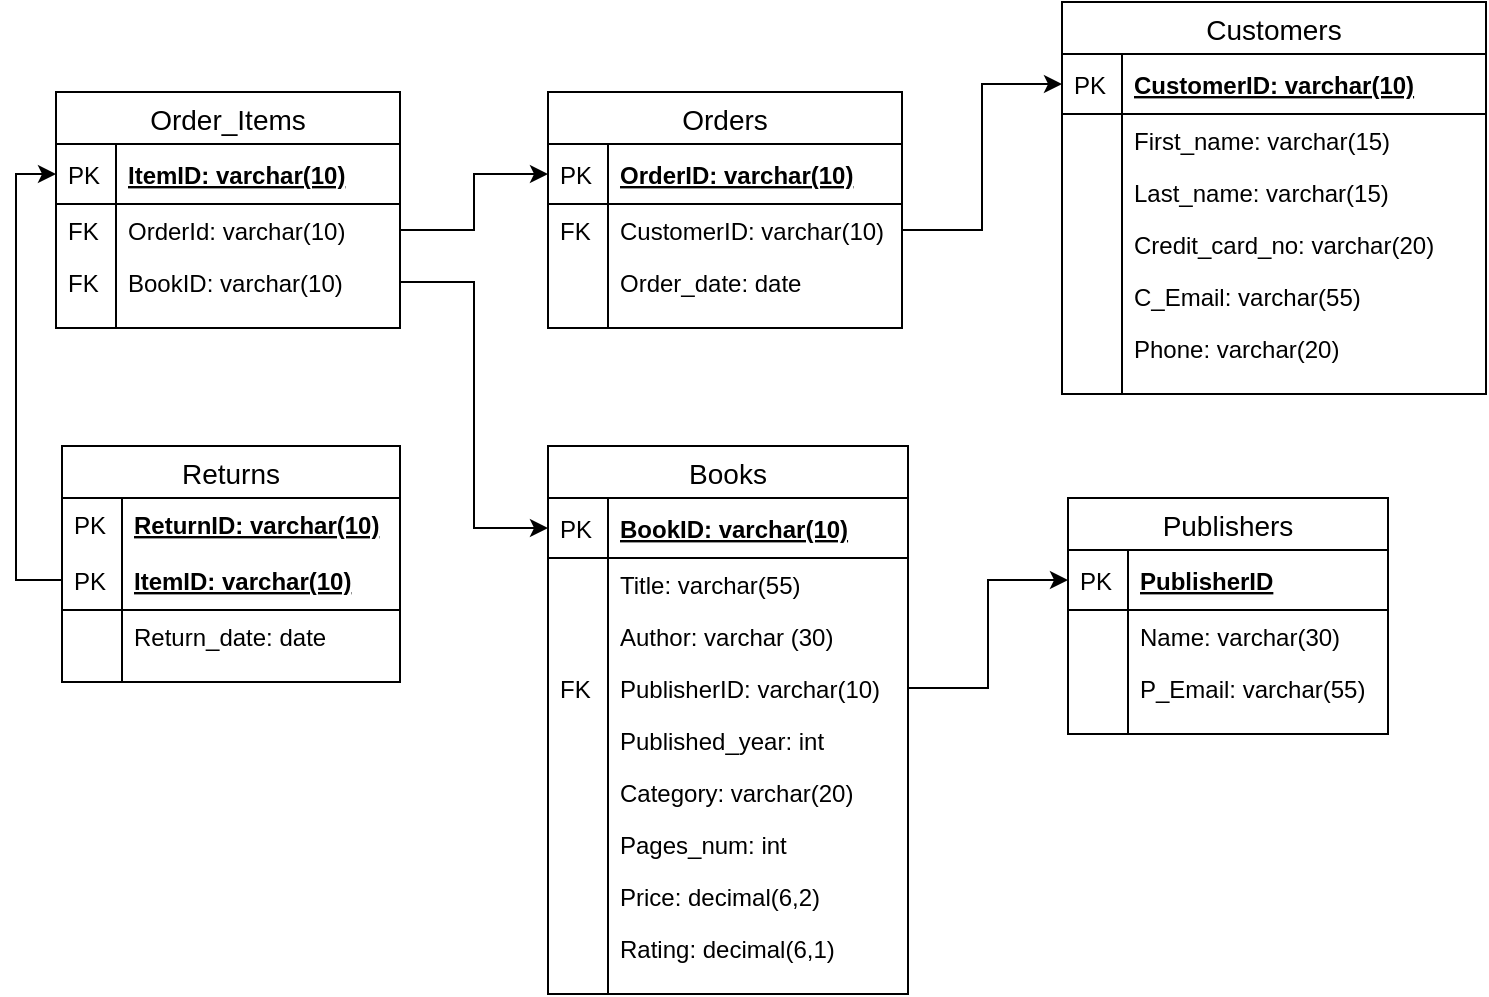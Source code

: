<mxfile version="12.9.9" type="device"><diagram id="mZx4OPnLml5MNhkzcP8c" name="Page-1"><mxGraphModel dx="1146" dy="563" grid="0" gridSize="10" guides="1" tooltips="1" connect="1" arrows="1" fold="1" page="0" pageScale="1" pageWidth="850" pageHeight="1100" math="0" shadow="0"><root><mxCell id="0"/><mxCell id="1" parent="0"/><mxCell id="bIdrEeDFS9KQ365flvOm-79" style="edgeStyle=orthogonalEdgeStyle;rounded=0;orthogonalLoop=1;jettySize=auto;html=1;entryX=0;entryY=0.5;entryDx=0;entryDy=0;" parent="1" source="bIdrEeDFS9KQ365flvOm-8" target="bIdrEeDFS9KQ365flvOm-65" edge="1"><mxGeometry relative="1" as="geometry"/></mxCell><mxCell id="bIdrEeDFS9KQ365flvOm-80" style="edgeStyle=orthogonalEdgeStyle;rounded=0;orthogonalLoop=1;jettySize=auto;html=1;entryX=0;entryY=0.5;entryDx=0;entryDy=0;" parent="1" source="bIdrEeDFS9KQ365flvOm-39" target="bIdrEeDFS9KQ365flvOm-2" edge="1"><mxGeometry relative="1" as="geometry"/></mxCell><mxCell id="bIdrEeDFS9KQ365flvOm-81" style="edgeStyle=orthogonalEdgeStyle;rounded=0;orthogonalLoop=1;jettySize=auto;html=1;entryX=0;entryY=0.5;entryDx=0;entryDy=0;" parent="1" source="bIdrEeDFS9KQ365flvOm-37" target="bIdrEeDFS9KQ365flvOm-21" edge="1"><mxGeometry relative="1" as="geometry"/></mxCell><mxCell id="bIdrEeDFS9KQ365flvOm-1" value="Books" style="swimlane;fontStyle=0;childLayout=stackLayout;horizontal=1;startSize=26;horizontalStack=0;resizeParent=1;resizeParentMax=0;resizeLast=0;collapsible=1;marginBottom=0;align=center;fontSize=14;" parent="1" vertex="1"><mxGeometry x="310" y="460" width="180" height="274" as="geometry"/></mxCell><mxCell id="bIdrEeDFS9KQ365flvOm-2" value="BookID: varchar(10)" style="shape=partialRectangle;top=0;left=0;right=0;bottom=1;align=left;verticalAlign=middle;fillColor=none;spacingLeft=34;spacingRight=4;overflow=hidden;rotatable=0;points=[[0,0.5],[1,0.5]];portConstraint=eastwest;dropTarget=0;fontStyle=5;fontSize=12;" parent="bIdrEeDFS9KQ365flvOm-1" vertex="1"><mxGeometry y="26" width="180" height="30" as="geometry"/></mxCell><mxCell id="bIdrEeDFS9KQ365flvOm-3" value="PK" style="shape=partialRectangle;top=0;left=0;bottom=0;fillColor=none;align=left;verticalAlign=middle;spacingLeft=4;spacingRight=4;overflow=hidden;rotatable=0;points=[];portConstraint=eastwest;part=1;fontSize=12;" parent="bIdrEeDFS9KQ365flvOm-2" vertex="1" connectable="0"><mxGeometry width="30" height="30" as="geometry"/></mxCell><mxCell id="bIdrEeDFS9KQ365flvOm-4" value="Title: varchar(55)" style="shape=partialRectangle;top=0;left=0;right=0;bottom=0;align=left;verticalAlign=top;fillColor=none;spacingLeft=34;spacingRight=4;overflow=hidden;rotatable=0;points=[[0,0.5],[1,0.5]];portConstraint=eastwest;dropTarget=0;fontSize=12;" parent="bIdrEeDFS9KQ365flvOm-1" vertex="1"><mxGeometry y="56" width="180" height="26" as="geometry"/></mxCell><mxCell id="bIdrEeDFS9KQ365flvOm-5" value="" style="shape=partialRectangle;top=0;left=0;bottom=0;fillColor=none;align=left;verticalAlign=top;spacingLeft=4;spacingRight=4;overflow=hidden;rotatable=0;points=[];portConstraint=eastwest;part=1;fontSize=12;" parent="bIdrEeDFS9KQ365flvOm-4" vertex="1" connectable="0"><mxGeometry width="30" height="26" as="geometry"/></mxCell><mxCell id="bIdrEeDFS9KQ365flvOm-6" value="Author: varchar (30)" style="shape=partialRectangle;top=0;left=0;right=0;bottom=0;align=left;verticalAlign=top;fillColor=none;spacingLeft=34;spacingRight=4;overflow=hidden;rotatable=0;points=[[0,0.5],[1,0.5]];portConstraint=eastwest;dropTarget=0;fontSize=12;" parent="bIdrEeDFS9KQ365flvOm-1" vertex="1"><mxGeometry y="82" width="180" height="26" as="geometry"/></mxCell><mxCell id="bIdrEeDFS9KQ365flvOm-7" value="" style="shape=partialRectangle;top=0;left=0;bottom=0;fillColor=none;align=left;verticalAlign=top;spacingLeft=4;spacingRight=4;overflow=hidden;rotatable=0;points=[];portConstraint=eastwest;part=1;fontSize=12;" parent="bIdrEeDFS9KQ365flvOm-6" vertex="1" connectable="0"><mxGeometry width="30" height="26" as="geometry"/></mxCell><mxCell id="bIdrEeDFS9KQ365flvOm-8" value="PublisherID: varchar(10)" style="shape=partialRectangle;top=0;left=0;right=0;bottom=0;align=left;verticalAlign=top;fillColor=none;spacingLeft=34;spacingRight=4;overflow=hidden;rotatable=0;points=[[0,0.5],[1,0.5]];portConstraint=eastwest;dropTarget=0;fontSize=12;" parent="bIdrEeDFS9KQ365flvOm-1" vertex="1"><mxGeometry y="108" width="180" height="26" as="geometry"/></mxCell><mxCell id="bIdrEeDFS9KQ365flvOm-9" value="FK" style="shape=partialRectangle;top=0;left=0;bottom=0;fillColor=none;align=left;verticalAlign=top;spacingLeft=4;spacingRight=4;overflow=hidden;rotatable=0;points=[];portConstraint=eastwest;part=1;fontSize=12;" parent="bIdrEeDFS9KQ365flvOm-8" vertex="1" connectable="0"><mxGeometry width="30" height="26" as="geometry"/></mxCell><mxCell id="bIdrEeDFS9KQ365flvOm-14" value="Published_year: int" style="shape=partialRectangle;top=0;left=0;right=0;bottom=0;align=left;verticalAlign=top;fillColor=none;spacingLeft=34;spacingRight=4;overflow=hidden;rotatable=0;points=[[0,0.5],[1,0.5]];portConstraint=eastwest;dropTarget=0;fontSize=12;" parent="bIdrEeDFS9KQ365flvOm-1" vertex="1"><mxGeometry y="134" width="180" height="26" as="geometry"/></mxCell><mxCell id="bIdrEeDFS9KQ365flvOm-15" value="" style="shape=partialRectangle;top=0;left=0;bottom=0;fillColor=none;align=left;verticalAlign=top;spacingLeft=4;spacingRight=4;overflow=hidden;rotatable=0;points=[];portConstraint=eastwest;part=1;fontSize=12;" parent="bIdrEeDFS9KQ365flvOm-14" vertex="1" connectable="0"><mxGeometry width="30" height="26" as="geometry"/></mxCell><mxCell id="ZnErtcaV5REf72DsmZmC-15" value="Category: varchar(20)" style="shape=partialRectangle;top=0;left=0;right=0;bottom=0;align=left;verticalAlign=top;fillColor=none;spacingLeft=34;spacingRight=4;overflow=hidden;rotatable=0;points=[[0,0.5],[1,0.5]];portConstraint=eastwest;dropTarget=0;fontSize=12;" vertex="1" parent="bIdrEeDFS9KQ365flvOm-1"><mxGeometry y="160" width="180" height="26" as="geometry"/></mxCell><mxCell id="ZnErtcaV5REf72DsmZmC-16" value="" style="shape=partialRectangle;top=0;left=0;bottom=0;fillColor=none;align=left;verticalAlign=top;spacingLeft=4;spacingRight=4;overflow=hidden;rotatable=0;points=[];portConstraint=eastwest;part=1;fontSize=12;" vertex="1" connectable="0" parent="ZnErtcaV5REf72DsmZmC-15"><mxGeometry width="30" height="26" as="geometry"/></mxCell><mxCell id="h80hIaRD6_Z6xbFLourX-1" value="Pages_num: int" style="shape=partialRectangle;top=0;left=0;right=0;bottom=0;align=left;verticalAlign=top;fillColor=none;spacingLeft=34;spacingRight=4;overflow=hidden;rotatable=0;points=[[0,0.5],[1,0.5]];portConstraint=eastwest;dropTarget=0;fontSize=12;" parent="bIdrEeDFS9KQ365flvOm-1" vertex="1"><mxGeometry y="186" width="180" height="26" as="geometry"/></mxCell><mxCell id="h80hIaRD6_Z6xbFLourX-2" value="" style="shape=partialRectangle;top=0;left=0;bottom=0;fillColor=none;align=left;verticalAlign=top;spacingLeft=4;spacingRight=4;overflow=hidden;rotatable=0;points=[];portConstraint=eastwest;part=1;fontSize=12;" parent="h80hIaRD6_Z6xbFLourX-1" vertex="1" connectable="0"><mxGeometry width="30" height="26" as="geometry"/></mxCell><mxCell id="bIdrEeDFS9KQ365flvOm-16" value="Price: decimal(6,2)" style="shape=partialRectangle;top=0;left=0;right=0;bottom=0;align=left;verticalAlign=top;fillColor=none;spacingLeft=34;spacingRight=4;overflow=hidden;rotatable=0;points=[[0,0.5],[1,0.5]];portConstraint=eastwest;dropTarget=0;fontSize=12;" parent="bIdrEeDFS9KQ365flvOm-1" vertex="1"><mxGeometry y="212" width="180" height="26" as="geometry"/></mxCell><mxCell id="bIdrEeDFS9KQ365flvOm-17" value="" style="shape=partialRectangle;top=0;left=0;bottom=0;fillColor=none;align=left;verticalAlign=top;spacingLeft=4;spacingRight=4;overflow=hidden;rotatable=0;points=[];portConstraint=eastwest;part=1;fontSize=12;" parent="bIdrEeDFS9KQ365flvOm-16" vertex="1" connectable="0"><mxGeometry width="30" height="26" as="geometry"/></mxCell><mxCell id="bIdrEeDFS9KQ365flvOm-18" value="Rating: decimal(6,1)" style="shape=partialRectangle;top=0;left=0;right=0;bottom=0;align=left;verticalAlign=top;fillColor=none;spacingLeft=34;spacingRight=4;overflow=hidden;rotatable=0;points=[[0,0.5],[1,0.5]];portConstraint=eastwest;dropTarget=0;fontSize=12;" parent="bIdrEeDFS9KQ365flvOm-1" vertex="1"><mxGeometry y="238" width="180" height="26" as="geometry"/></mxCell><mxCell id="bIdrEeDFS9KQ365flvOm-19" value="" style="shape=partialRectangle;top=0;left=0;bottom=0;fillColor=none;align=left;verticalAlign=top;spacingLeft=4;spacingRight=4;overflow=hidden;rotatable=0;points=[];portConstraint=eastwest;part=1;fontSize=12;" parent="bIdrEeDFS9KQ365flvOm-18" vertex="1" connectable="0"><mxGeometry width="30" height="26" as="geometry"/></mxCell><mxCell id="bIdrEeDFS9KQ365flvOm-45" value="" style="shape=partialRectangle;top=0;left=0;right=0;bottom=0;align=left;verticalAlign=top;fillColor=none;spacingLeft=34;spacingRight=4;overflow=hidden;rotatable=0;points=[[0,0.5],[1,0.5]];portConstraint=eastwest;dropTarget=0;fontSize=12;" parent="bIdrEeDFS9KQ365flvOm-1" vertex="1"><mxGeometry y="264" width="180" height="10" as="geometry"/></mxCell><mxCell id="bIdrEeDFS9KQ365flvOm-46" value="" style="shape=partialRectangle;top=0;left=0;bottom=0;fillColor=none;align=left;verticalAlign=top;spacingLeft=4;spacingRight=4;overflow=hidden;rotatable=0;points=[];portConstraint=eastwest;part=1;fontSize=12;" parent="bIdrEeDFS9KQ365flvOm-45" vertex="1" connectable="0"><mxGeometry width="30" height="10" as="geometry"/></mxCell><mxCell id="bIdrEeDFS9KQ365flvOm-93" style="edgeStyle=orthogonalEdgeStyle;rounded=0;orthogonalLoop=1;jettySize=auto;html=1;entryX=0;entryY=0.5;entryDx=0;entryDy=0;" parent="1" source="bIdrEeDFS9KQ365flvOm-23" target="bIdrEeDFS9KQ365flvOm-48" edge="1"><mxGeometry relative="1" as="geometry"/></mxCell><mxCell id="bIdrEeDFS9KQ365flvOm-64" value="Publishers" style="swimlane;fontStyle=0;childLayout=stackLayout;horizontal=1;startSize=26;horizontalStack=0;resizeParent=1;resizeParentMax=0;resizeLast=0;collapsible=1;marginBottom=0;align=center;fontSize=14;" parent="1" vertex="1"><mxGeometry x="570" y="486" width="160" height="118" as="geometry"/></mxCell><mxCell id="bIdrEeDFS9KQ365flvOm-65" value="PublisherID" style="shape=partialRectangle;top=0;left=0;right=0;bottom=1;align=left;verticalAlign=middle;fillColor=none;spacingLeft=34;spacingRight=4;overflow=hidden;rotatable=0;points=[[0,0.5],[1,0.5]];portConstraint=eastwest;dropTarget=0;fontStyle=5;fontSize=12;" parent="bIdrEeDFS9KQ365flvOm-64" vertex="1"><mxGeometry y="26" width="160" height="30" as="geometry"/></mxCell><mxCell id="bIdrEeDFS9KQ365flvOm-66" value="PK" style="shape=partialRectangle;top=0;left=0;bottom=0;fillColor=none;align=left;verticalAlign=middle;spacingLeft=4;spacingRight=4;overflow=hidden;rotatable=0;points=[];portConstraint=eastwest;part=1;fontSize=12;" parent="bIdrEeDFS9KQ365flvOm-65" vertex="1" connectable="0"><mxGeometry width="30" height="30" as="geometry"/></mxCell><mxCell id="bIdrEeDFS9KQ365flvOm-67" value="Name: varchar(30)" style="shape=partialRectangle;top=0;left=0;right=0;bottom=0;align=left;verticalAlign=top;fillColor=none;spacingLeft=34;spacingRight=4;overflow=hidden;rotatable=0;points=[[0,0.5],[1,0.5]];portConstraint=eastwest;dropTarget=0;fontSize=12;" parent="bIdrEeDFS9KQ365flvOm-64" vertex="1"><mxGeometry y="56" width="160" height="26" as="geometry"/></mxCell><mxCell id="bIdrEeDFS9KQ365flvOm-68" value="" style="shape=partialRectangle;top=0;left=0;bottom=0;fillColor=none;align=left;verticalAlign=top;spacingLeft=4;spacingRight=4;overflow=hidden;rotatable=0;points=[];portConstraint=eastwest;part=1;fontSize=12;" parent="bIdrEeDFS9KQ365flvOm-67" vertex="1" connectable="0"><mxGeometry width="30" height="26" as="geometry"/></mxCell><mxCell id="bIdrEeDFS9KQ365flvOm-75" value="P_Email: varchar(55)" style="shape=partialRectangle;top=0;left=0;right=0;bottom=0;align=left;verticalAlign=top;fillColor=none;spacingLeft=34;spacingRight=4;overflow=hidden;rotatable=0;points=[[0,0.5],[1,0.5]];portConstraint=eastwest;dropTarget=0;fontSize=12;" parent="bIdrEeDFS9KQ365flvOm-64" vertex="1"><mxGeometry y="82" width="160" height="26" as="geometry"/></mxCell><mxCell id="bIdrEeDFS9KQ365flvOm-76" value="" style="shape=partialRectangle;top=0;left=0;bottom=0;fillColor=none;align=left;verticalAlign=top;spacingLeft=4;spacingRight=4;overflow=hidden;rotatable=0;points=[];portConstraint=eastwest;part=1;fontSize=12;" parent="bIdrEeDFS9KQ365flvOm-75" vertex="1" connectable="0"><mxGeometry width="30" height="26" as="geometry"/></mxCell><mxCell id="bIdrEeDFS9KQ365flvOm-73" value="" style="shape=partialRectangle;top=0;left=0;right=0;bottom=0;align=left;verticalAlign=top;fillColor=none;spacingLeft=34;spacingRight=4;overflow=hidden;rotatable=0;points=[[0,0.5],[1,0.5]];portConstraint=eastwest;dropTarget=0;fontSize=12;" parent="bIdrEeDFS9KQ365flvOm-64" vertex="1"><mxGeometry y="108" width="160" height="10" as="geometry"/></mxCell><mxCell id="bIdrEeDFS9KQ365flvOm-74" value="" style="shape=partialRectangle;top=0;left=0;bottom=0;fillColor=none;align=left;verticalAlign=top;spacingLeft=4;spacingRight=4;overflow=hidden;rotatable=0;points=[];portConstraint=eastwest;part=1;fontSize=12;" parent="bIdrEeDFS9KQ365flvOm-73" vertex="1" connectable="0"><mxGeometry width="30" height="10" as="geometry"/></mxCell><mxCell id="bIdrEeDFS9KQ365flvOm-20" value="Orders" style="swimlane;fontStyle=0;childLayout=stackLayout;horizontal=1;startSize=26;horizontalStack=0;resizeParent=1;resizeParentMax=0;resizeLast=0;collapsible=1;marginBottom=0;align=center;fontSize=14;" parent="1" vertex="1"><mxGeometry x="310" y="283" width="177" height="118" as="geometry"/></mxCell><mxCell id="bIdrEeDFS9KQ365flvOm-21" value="OrderID: varchar(10)" style="shape=partialRectangle;top=0;left=0;right=0;bottom=1;align=left;verticalAlign=middle;fillColor=none;spacingLeft=34;spacingRight=4;overflow=hidden;rotatable=0;points=[[0,0.5],[1,0.5]];portConstraint=eastwest;dropTarget=0;fontStyle=5;fontSize=12;" parent="bIdrEeDFS9KQ365flvOm-20" vertex="1"><mxGeometry y="26" width="177" height="30" as="geometry"/></mxCell><mxCell id="bIdrEeDFS9KQ365flvOm-22" value="PK" style="shape=partialRectangle;top=0;left=0;bottom=0;fillColor=none;align=left;verticalAlign=middle;spacingLeft=4;spacingRight=4;overflow=hidden;rotatable=0;points=[];portConstraint=eastwest;part=1;fontSize=12;" parent="bIdrEeDFS9KQ365flvOm-21" vertex="1" connectable="0"><mxGeometry width="30" height="30" as="geometry"/></mxCell><mxCell id="bIdrEeDFS9KQ365flvOm-23" value="CustomerID: varchar(10)" style="shape=partialRectangle;top=0;left=0;right=0;bottom=0;align=left;verticalAlign=top;fillColor=none;spacingLeft=34;spacingRight=4;overflow=hidden;rotatable=0;points=[[0,0.5],[1,0.5]];portConstraint=eastwest;dropTarget=0;fontSize=12;" parent="bIdrEeDFS9KQ365flvOm-20" vertex="1"><mxGeometry y="56" width="177" height="26" as="geometry"/></mxCell><mxCell id="bIdrEeDFS9KQ365flvOm-24" value="FK" style="shape=partialRectangle;top=0;left=0;bottom=0;fillColor=none;align=left;verticalAlign=top;spacingLeft=4;spacingRight=4;overflow=hidden;rotatable=0;points=[];portConstraint=eastwest;part=1;fontSize=12;" parent="bIdrEeDFS9KQ365flvOm-23" vertex="1" connectable="0"><mxGeometry width="30" height="26" as="geometry"/></mxCell><mxCell id="bIdrEeDFS9KQ365flvOm-25" value="Order_date: date" style="shape=partialRectangle;top=0;left=0;right=0;bottom=0;align=left;verticalAlign=top;fillColor=none;spacingLeft=34;spacingRight=4;overflow=hidden;rotatable=0;points=[[0,0.5],[1,0.5]];portConstraint=eastwest;dropTarget=0;fontSize=12;" parent="bIdrEeDFS9KQ365flvOm-20" vertex="1"><mxGeometry y="82" width="177" height="26" as="geometry"/></mxCell><mxCell id="bIdrEeDFS9KQ365flvOm-26" value="" style="shape=partialRectangle;top=0;left=0;bottom=0;fillColor=none;align=left;verticalAlign=top;spacingLeft=4;spacingRight=4;overflow=hidden;rotatable=0;points=[];portConstraint=eastwest;part=1;fontSize=12;" parent="bIdrEeDFS9KQ365flvOm-25" vertex="1" connectable="0"><mxGeometry width="30" height="26" as="geometry"/></mxCell><mxCell id="bIdrEeDFS9KQ365flvOm-29" value="" style="shape=partialRectangle;top=0;left=0;right=0;bottom=0;align=left;verticalAlign=top;fillColor=none;spacingLeft=34;spacingRight=4;overflow=hidden;rotatable=0;points=[[0,0.5],[1,0.5]];portConstraint=eastwest;dropTarget=0;fontSize=12;" parent="bIdrEeDFS9KQ365flvOm-20" vertex="1"><mxGeometry y="108" width="177" height="10" as="geometry"/></mxCell><mxCell id="bIdrEeDFS9KQ365flvOm-30" value="" style="shape=partialRectangle;top=0;left=0;bottom=0;fillColor=none;align=left;verticalAlign=top;spacingLeft=4;spacingRight=4;overflow=hidden;rotatable=0;points=[];portConstraint=eastwest;part=1;fontSize=12;" parent="bIdrEeDFS9KQ365flvOm-29" vertex="1" connectable="0"><mxGeometry width="30" height="10" as="geometry"/></mxCell><mxCell id="bIdrEeDFS9KQ365flvOm-47" value="Customers" style="swimlane;fontStyle=0;childLayout=stackLayout;horizontal=1;startSize=26;horizontalStack=0;resizeParent=1;resizeParentMax=0;resizeLast=0;collapsible=1;marginBottom=0;align=center;fontSize=14;" parent="1" vertex="1"><mxGeometry x="567" y="238" width="212" height="196" as="geometry"/></mxCell><mxCell id="bIdrEeDFS9KQ365flvOm-48" value="CustomerID: varchar(10)" style="shape=partialRectangle;top=0;left=0;right=0;bottom=1;align=left;verticalAlign=middle;fillColor=none;spacingLeft=34;spacingRight=4;overflow=hidden;rotatable=0;points=[[0,0.5],[1,0.5]];portConstraint=eastwest;dropTarget=0;fontStyle=5;fontSize=12;" parent="bIdrEeDFS9KQ365flvOm-47" vertex="1"><mxGeometry y="26" width="212" height="30" as="geometry"/></mxCell><mxCell id="bIdrEeDFS9KQ365flvOm-49" value="PK" style="shape=partialRectangle;top=0;left=0;bottom=0;fillColor=none;align=left;verticalAlign=middle;spacingLeft=4;spacingRight=4;overflow=hidden;rotatable=0;points=[];portConstraint=eastwest;part=1;fontSize=12;" parent="bIdrEeDFS9KQ365flvOm-48" vertex="1" connectable="0"><mxGeometry width="30" height="30" as="geometry"/></mxCell><mxCell id="bIdrEeDFS9KQ365flvOm-50" value="First_name: varchar(15)" style="shape=partialRectangle;top=0;left=0;right=0;bottom=0;align=left;verticalAlign=top;fillColor=none;spacingLeft=34;spacingRight=4;overflow=hidden;rotatable=0;points=[[0,0.5],[1,0.5]];portConstraint=eastwest;dropTarget=0;fontSize=12;" parent="bIdrEeDFS9KQ365flvOm-47" vertex="1"><mxGeometry y="56" width="212" height="26" as="geometry"/></mxCell><mxCell id="bIdrEeDFS9KQ365flvOm-51" value="" style="shape=partialRectangle;top=0;left=0;bottom=0;fillColor=none;align=left;verticalAlign=top;spacingLeft=4;spacingRight=4;overflow=hidden;rotatable=0;points=[];portConstraint=eastwest;part=1;fontSize=12;" parent="bIdrEeDFS9KQ365flvOm-50" vertex="1" connectable="0"><mxGeometry width="30" height="26" as="geometry"/></mxCell><mxCell id="bIdrEeDFS9KQ365flvOm-52" value="Last_name: varchar(15)" style="shape=partialRectangle;top=0;left=0;right=0;bottom=0;align=left;verticalAlign=top;fillColor=none;spacingLeft=34;spacingRight=4;overflow=hidden;rotatable=0;points=[[0,0.5],[1,0.5]];portConstraint=eastwest;dropTarget=0;fontSize=12;" parent="bIdrEeDFS9KQ365flvOm-47" vertex="1"><mxGeometry y="82" width="212" height="26" as="geometry"/></mxCell><mxCell id="bIdrEeDFS9KQ365flvOm-53" value="" style="shape=partialRectangle;top=0;left=0;bottom=0;fillColor=none;align=left;verticalAlign=top;spacingLeft=4;spacingRight=4;overflow=hidden;rotatable=0;points=[];portConstraint=eastwest;part=1;fontSize=12;" parent="bIdrEeDFS9KQ365flvOm-52" vertex="1" connectable="0"><mxGeometry width="30" height="26" as="geometry"/></mxCell><mxCell id="bIdrEeDFS9KQ365flvOm-27" value="Credit_card_no: varchar(20)" style="shape=partialRectangle;top=0;left=0;right=0;bottom=0;align=left;verticalAlign=top;fillColor=none;spacingLeft=34;spacingRight=4;overflow=hidden;rotatable=0;points=[[0,0.5],[1,0.5]];portConstraint=eastwest;dropTarget=0;fontSize=12;" parent="bIdrEeDFS9KQ365flvOm-47" vertex="1"><mxGeometry y="108" width="212" height="26" as="geometry"/></mxCell><mxCell id="bIdrEeDFS9KQ365flvOm-28" value="" style="shape=partialRectangle;top=0;left=0;bottom=0;fillColor=none;align=left;verticalAlign=top;spacingLeft=4;spacingRight=4;overflow=hidden;rotatable=0;points=[];portConstraint=eastwest;part=1;fontSize=12;" parent="bIdrEeDFS9KQ365flvOm-27" vertex="1" connectable="0"><mxGeometry width="30" height="26" as="geometry"/></mxCell><mxCell id="h80hIaRD6_Z6xbFLourX-9" value="C_Email: varchar(55)" style="shape=partialRectangle;top=0;left=0;right=0;bottom=0;align=left;verticalAlign=top;fillColor=none;spacingLeft=34;spacingRight=4;overflow=hidden;rotatable=0;points=[[0,0.5],[1,0.5]];portConstraint=eastwest;dropTarget=0;fontSize=12;" parent="bIdrEeDFS9KQ365flvOm-47" vertex="1"><mxGeometry y="134" width="212" height="26" as="geometry"/></mxCell><mxCell id="h80hIaRD6_Z6xbFLourX-10" value="" style="shape=partialRectangle;top=0;left=0;bottom=0;fillColor=none;align=left;verticalAlign=top;spacingLeft=4;spacingRight=4;overflow=hidden;rotatable=0;points=[];portConstraint=eastwest;part=1;fontSize=12;" parent="h80hIaRD6_Z6xbFLourX-9" vertex="1" connectable="0"><mxGeometry width="30" height="26" as="geometry"/></mxCell><mxCell id="bIdrEeDFS9KQ365flvOm-62" value="Phone: varchar(20)" style="shape=partialRectangle;top=0;left=0;right=0;bottom=0;align=left;verticalAlign=top;fillColor=none;spacingLeft=34;spacingRight=4;overflow=hidden;rotatable=0;points=[[0,0.5],[1,0.5]];portConstraint=eastwest;dropTarget=0;fontSize=12;" parent="bIdrEeDFS9KQ365flvOm-47" vertex="1"><mxGeometry y="160" width="212" height="26" as="geometry"/></mxCell><mxCell id="bIdrEeDFS9KQ365flvOm-63" value="" style="shape=partialRectangle;top=0;left=0;bottom=0;fillColor=none;align=left;verticalAlign=top;spacingLeft=4;spacingRight=4;overflow=hidden;rotatable=0;points=[];portConstraint=eastwest;part=1;fontSize=12;" parent="bIdrEeDFS9KQ365flvOm-62" vertex="1" connectable="0"><mxGeometry width="30" height="26" as="geometry"/></mxCell><mxCell id="bIdrEeDFS9KQ365flvOm-56" value="" style="shape=partialRectangle;top=0;left=0;right=0;bottom=0;align=left;verticalAlign=top;fillColor=none;spacingLeft=34;spacingRight=4;overflow=hidden;rotatable=0;points=[[0,0.5],[1,0.5]];portConstraint=eastwest;dropTarget=0;fontSize=12;" parent="bIdrEeDFS9KQ365flvOm-47" vertex="1"><mxGeometry y="186" width="212" height="10" as="geometry"/></mxCell><mxCell id="bIdrEeDFS9KQ365flvOm-57" value="" style="shape=partialRectangle;top=0;left=0;bottom=0;fillColor=none;align=left;verticalAlign=top;spacingLeft=4;spacingRight=4;overflow=hidden;rotatable=0;points=[];portConstraint=eastwest;part=1;fontSize=12;" parent="bIdrEeDFS9KQ365flvOm-56" vertex="1" connectable="0"><mxGeometry width="30" height="10" as="geometry"/></mxCell><mxCell id="bIdrEeDFS9KQ365flvOm-34" value="Order_Items" style="swimlane;fontStyle=0;childLayout=stackLayout;horizontal=1;startSize=26;horizontalStack=0;resizeParent=1;resizeParentMax=0;resizeLast=0;collapsible=1;marginBottom=0;align=center;fontSize=14;" parent="1" vertex="1"><mxGeometry x="64" y="283" width="172" height="118" as="geometry"/></mxCell><mxCell id="bIdrEeDFS9KQ365flvOm-35" value="ItemID: varchar(10)" style="shape=partialRectangle;top=0;left=0;right=0;bottom=1;align=left;verticalAlign=middle;fillColor=none;spacingLeft=34;spacingRight=4;overflow=hidden;rotatable=0;points=[[0,0.5],[1,0.5]];portConstraint=eastwest;dropTarget=0;fontStyle=5;fontSize=12;" parent="bIdrEeDFS9KQ365flvOm-34" vertex="1"><mxGeometry y="26" width="172" height="30" as="geometry"/></mxCell><mxCell id="bIdrEeDFS9KQ365flvOm-36" value="PK" style="shape=partialRectangle;top=0;left=0;bottom=0;fillColor=none;align=left;verticalAlign=middle;spacingLeft=4;spacingRight=4;overflow=hidden;rotatable=0;points=[];portConstraint=eastwest;part=1;fontSize=12;" parent="bIdrEeDFS9KQ365flvOm-35" vertex="1" connectable="0"><mxGeometry width="30" height="30" as="geometry"/></mxCell><mxCell id="bIdrEeDFS9KQ365flvOm-37" value="OrderId: varchar(10)" style="shape=partialRectangle;top=0;left=0;right=0;bottom=0;align=left;verticalAlign=top;fillColor=none;spacingLeft=34;spacingRight=4;overflow=hidden;rotatable=0;points=[[0,0.5],[1,0.5]];portConstraint=eastwest;dropTarget=0;fontSize=12;" parent="bIdrEeDFS9KQ365flvOm-34" vertex="1"><mxGeometry y="56" width="172" height="26" as="geometry"/></mxCell><mxCell id="bIdrEeDFS9KQ365flvOm-38" value="FK" style="shape=partialRectangle;top=0;left=0;bottom=0;fillColor=none;align=left;verticalAlign=top;spacingLeft=4;spacingRight=4;overflow=hidden;rotatable=0;points=[];portConstraint=eastwest;part=1;fontSize=12;" parent="bIdrEeDFS9KQ365flvOm-37" vertex="1" connectable="0"><mxGeometry width="30" height="26" as="geometry"/></mxCell><mxCell id="bIdrEeDFS9KQ365flvOm-39" value="BookID: varchar(10)" style="shape=partialRectangle;top=0;left=0;right=0;bottom=0;align=left;verticalAlign=top;fillColor=none;spacingLeft=34;spacingRight=4;overflow=hidden;rotatable=0;points=[[0,0.5],[1,0.5]];portConstraint=eastwest;dropTarget=0;fontSize=12;" parent="bIdrEeDFS9KQ365flvOm-34" vertex="1"><mxGeometry y="82" width="172" height="26" as="geometry"/></mxCell><mxCell id="bIdrEeDFS9KQ365flvOm-40" value="FK" style="shape=partialRectangle;top=0;left=0;bottom=0;fillColor=none;align=left;verticalAlign=top;spacingLeft=4;spacingRight=4;overflow=hidden;rotatable=0;points=[];portConstraint=eastwest;part=1;fontSize=12;" parent="bIdrEeDFS9KQ365flvOm-39" vertex="1" connectable="0"><mxGeometry width="30" height="26" as="geometry"/></mxCell><mxCell id="bIdrEeDFS9KQ365flvOm-43" value="" style="shape=partialRectangle;top=0;left=0;right=0;bottom=0;align=left;verticalAlign=top;fillColor=none;spacingLeft=34;spacingRight=4;overflow=hidden;rotatable=0;points=[[0,0.5],[1,0.5]];portConstraint=eastwest;dropTarget=0;fontSize=12;" parent="bIdrEeDFS9KQ365flvOm-34" vertex="1"><mxGeometry y="108" width="172" height="10" as="geometry"/></mxCell><mxCell id="bIdrEeDFS9KQ365flvOm-44" value="" style="shape=partialRectangle;top=0;left=0;bottom=0;fillColor=none;align=left;verticalAlign=top;spacingLeft=4;spacingRight=4;overflow=hidden;rotatable=0;points=[];portConstraint=eastwest;part=1;fontSize=12;" parent="bIdrEeDFS9KQ365flvOm-43" vertex="1" connectable="0"><mxGeometry width="30" height="10" as="geometry"/></mxCell><mxCell id="bIdrEeDFS9KQ365flvOm-82" value="Returns" style="swimlane;fontStyle=0;childLayout=stackLayout;horizontal=1;startSize=26;horizontalStack=0;resizeParent=1;resizeParentMax=0;resizeLast=0;collapsible=1;marginBottom=0;align=center;fontSize=14;" parent="1" vertex="1"><mxGeometry x="67" y="460" width="169" height="118" as="geometry"/></mxCell><mxCell id="ZnErtcaV5REf72DsmZmC-7" value="ReturnID: varchar(10)" style="shape=partialRectangle;top=0;left=0;right=0;bottom=0;align=left;verticalAlign=top;fillColor=none;spacingLeft=34;spacingRight=4;overflow=hidden;rotatable=0;points=[[0,0.5],[1,0.5]];portConstraint=eastwest;dropTarget=0;fontSize=12;fontStyle=5" vertex="1" parent="bIdrEeDFS9KQ365flvOm-82"><mxGeometry y="26" width="169" height="26" as="geometry"/></mxCell><mxCell id="ZnErtcaV5REf72DsmZmC-8" value="PK" style="shape=partialRectangle;top=0;left=0;bottom=0;fillColor=none;align=left;verticalAlign=top;spacingLeft=4;spacingRight=4;overflow=hidden;rotatable=0;points=[];portConstraint=eastwest;part=1;fontSize=12;" vertex="1" connectable="0" parent="ZnErtcaV5REf72DsmZmC-7"><mxGeometry width="30" height="26" as="geometry"/></mxCell><mxCell id="bIdrEeDFS9KQ365flvOm-83" value="ItemID: varchar(10)" style="shape=partialRectangle;top=0;left=0;right=0;bottom=1;align=left;verticalAlign=middle;fillColor=none;spacingLeft=34;spacingRight=4;overflow=hidden;rotatable=0;points=[[0,0.5],[1,0.5]];portConstraint=eastwest;dropTarget=0;fontStyle=5;fontSize=12;" parent="bIdrEeDFS9KQ365flvOm-82" vertex="1"><mxGeometry y="52" width="169" height="30" as="geometry"/></mxCell><mxCell id="bIdrEeDFS9KQ365flvOm-84" value="PK" style="shape=partialRectangle;top=0;left=0;bottom=0;fillColor=none;align=left;verticalAlign=middle;spacingLeft=4;spacingRight=4;overflow=hidden;rotatable=0;points=[];portConstraint=eastwest;part=1;fontSize=12;" parent="bIdrEeDFS9KQ365flvOm-83" vertex="1" connectable="0"><mxGeometry width="30" height="30" as="geometry"/></mxCell><mxCell id="bIdrEeDFS9KQ365flvOm-87" value="Return_date: date" style="shape=partialRectangle;top=0;left=0;right=0;bottom=0;align=left;verticalAlign=top;fillColor=none;spacingLeft=34;spacingRight=4;overflow=hidden;rotatable=0;points=[[0,0.5],[1,0.5]];portConstraint=eastwest;dropTarget=0;fontSize=12;" parent="bIdrEeDFS9KQ365flvOm-82" vertex="1"><mxGeometry y="82" width="169" height="26" as="geometry"/></mxCell><mxCell id="bIdrEeDFS9KQ365flvOm-88" value="" style="shape=partialRectangle;top=0;left=0;bottom=0;fillColor=none;align=left;verticalAlign=top;spacingLeft=4;spacingRight=4;overflow=hidden;rotatable=0;points=[];portConstraint=eastwest;part=1;fontSize=12;" parent="bIdrEeDFS9KQ365flvOm-87" vertex="1" connectable="0"><mxGeometry width="30" height="26" as="geometry"/></mxCell><mxCell id="bIdrEeDFS9KQ365flvOm-89" value="" style="shape=partialRectangle;top=0;left=0;right=0;bottom=0;align=left;verticalAlign=top;fillColor=none;spacingLeft=34;spacingRight=4;overflow=hidden;rotatable=0;points=[[0,0.5],[1,0.5]];portConstraint=eastwest;dropTarget=0;fontSize=12;" parent="bIdrEeDFS9KQ365flvOm-82" vertex="1"><mxGeometry y="108" width="169" height="10" as="geometry"/></mxCell><mxCell id="bIdrEeDFS9KQ365flvOm-90" value="" style="shape=partialRectangle;top=0;left=0;bottom=0;fillColor=none;align=left;verticalAlign=top;spacingLeft=4;spacingRight=4;overflow=hidden;rotatable=0;points=[];portConstraint=eastwest;part=1;fontSize=12;" parent="bIdrEeDFS9KQ365flvOm-89" vertex="1" connectable="0"><mxGeometry width="30" height="10" as="geometry"/></mxCell><mxCell id="ZnErtcaV5REf72DsmZmC-9" style="edgeStyle=orthogonalEdgeStyle;rounded=0;orthogonalLoop=1;jettySize=auto;html=1;entryX=0;entryY=0.5;entryDx=0;entryDy=0;" edge="1" parent="1" source="bIdrEeDFS9KQ365flvOm-83" target="bIdrEeDFS9KQ365flvOm-35"><mxGeometry relative="1" as="geometry"/></mxCell></root></mxGraphModel></diagram></mxfile>